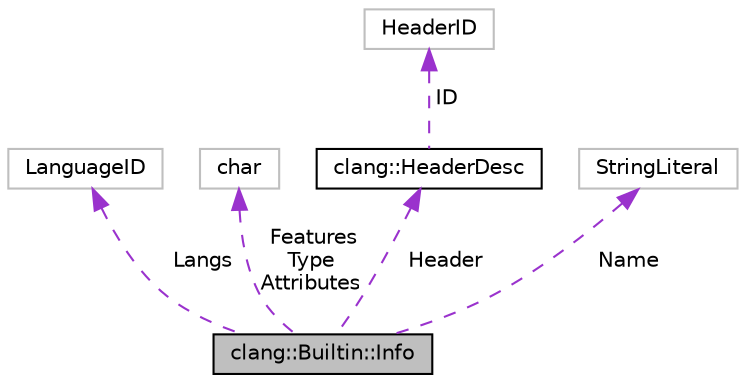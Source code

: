 digraph "clang::Builtin::Info"
{
 // LATEX_PDF_SIZE
  bgcolor="transparent";
  edge [fontname="Helvetica",fontsize="10",labelfontname="Helvetica",labelfontsize="10"];
  node [fontname="Helvetica",fontsize="10",shape=record];
  Node1 [label="clang::Builtin::Info",height=0.2,width=0.4,color="black", fillcolor="grey75", style="filled", fontcolor="black",tooltip=" "];
  Node2 -> Node1 [dir="back",color="darkorchid3",fontsize="10",style="dashed",label=" Langs" ,fontname="Helvetica"];
  Node2 [label="LanguageID",height=0.2,width=0.4,color="grey75",tooltip=" "];
  Node3 -> Node1 [dir="back",color="darkorchid3",fontsize="10",style="dashed",label=" Features\nType\nAttributes" ,fontname="Helvetica"];
  Node3 [label="char",height=0.2,width=0.4,color="grey75",tooltip=" "];
  Node4 -> Node1 [dir="back",color="darkorchid3",fontsize="10",style="dashed",label=" Header" ,fontname="Helvetica"];
  Node4 [label="clang::HeaderDesc",height=0.2,width=0.4,color="black",URL="$structclang_1_1HeaderDesc.html",tooltip=" "];
  Node5 -> Node4 [dir="back",color="darkorchid3",fontsize="10",style="dashed",label=" ID" ,fontname="Helvetica"];
  Node5 [label="HeaderID",height=0.2,width=0.4,color="grey75",tooltip=" "];
  Node6 -> Node1 [dir="back",color="darkorchid3",fontsize="10",style="dashed",label=" Name" ,fontname="Helvetica"];
  Node6 [label="StringLiteral",height=0.2,width=0.4,color="grey75",tooltip=" "];
}
